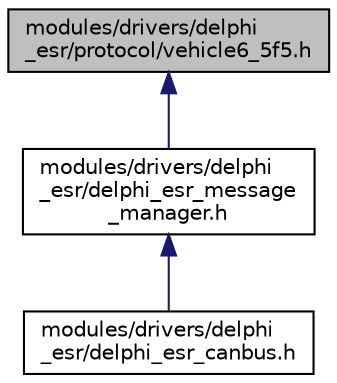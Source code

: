digraph "modules/drivers/delphi_esr/protocol/vehicle6_5f5.h"
{
  edge [fontname="Helvetica",fontsize="10",labelfontname="Helvetica",labelfontsize="10"];
  node [fontname="Helvetica",fontsize="10",shape=record];
  Node9 [label="modules/drivers/delphi\l_esr/protocol/vehicle6_5f5.h",height=0.2,width=0.4,color="black", fillcolor="grey75", style="filled", fontcolor="black"];
  Node9 -> Node10 [dir="back",color="midnightblue",fontsize="10",style="solid",fontname="Helvetica"];
  Node10 [label="modules/drivers/delphi\l_esr/delphi_esr_message\l_manager.h",height=0.2,width=0.4,color="black", fillcolor="white", style="filled",URL="$delphi__esr__message__manager_8h.html",tooltip="The class of DelphiESRMessageManager. "];
  Node10 -> Node11 [dir="back",color="midnightblue",fontsize="10",style="solid",fontname="Helvetica"];
  Node11 [label="modules/drivers/delphi\l_esr/delphi_esr_canbus.h",height=0.2,width=0.4,color="black", fillcolor="white", style="filled",URL="$delphi__esr__canbus_8h.html"];
}
